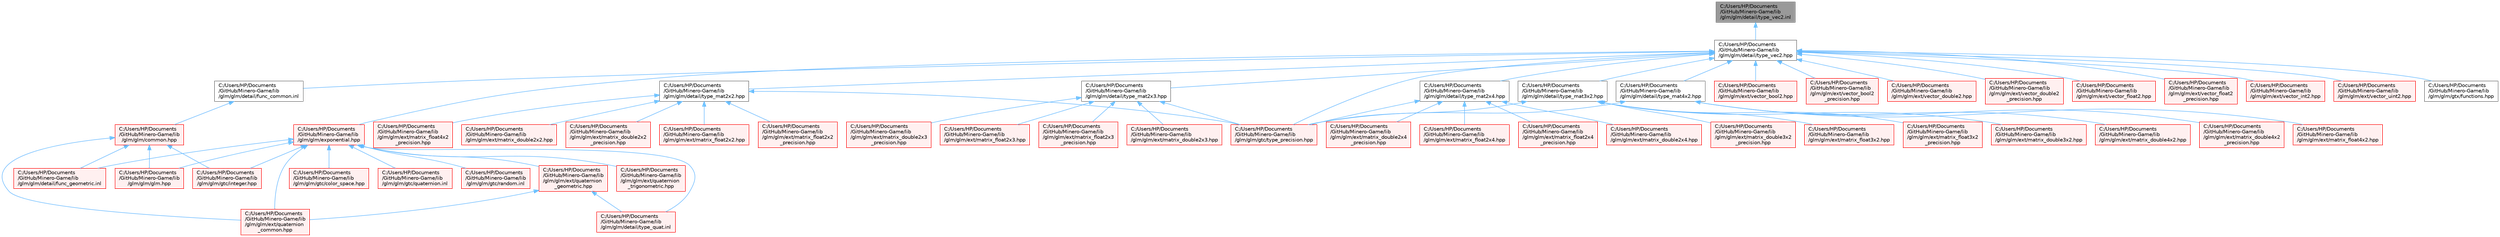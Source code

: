 digraph "C:/Users/HP/Documents/GitHub/Minero-Game/lib/glm/glm/detail/type_vec2.inl"
{
 // LATEX_PDF_SIZE
  bgcolor="transparent";
  edge [fontname=Helvetica,fontsize=10,labelfontname=Helvetica,labelfontsize=10];
  node [fontname=Helvetica,fontsize=10,shape=box,height=0.2,width=0.4];
  Node1 [id="Node000001",label="C:/Users/HP/Documents\l/GitHub/Minero-Game/lib\l/glm/glm/detail/type_vec2.inl",height=0.2,width=0.4,color="gray40", fillcolor="grey60", style="filled", fontcolor="black",tooltip=" "];
  Node1 -> Node2 [id="edge1_Node000001_Node000002",dir="back",color="steelblue1",style="solid",tooltip=" "];
  Node2 [id="Node000002",label="C:/Users/HP/Documents\l/GitHub/Minero-Game/lib\l/glm/glm/detail/type_vec2.hpp",height=0.2,width=0.4,color="grey40", fillcolor="white", style="filled",URL="$lib_2glm_2glm_2detail_2type__vec2_8hpp.html",tooltip=" "];
  Node2 -> Node3 [id="edge2_Node000002_Node000003",dir="back",color="steelblue1",style="solid",tooltip=" "];
  Node3 [id="Node000003",label="C:/Users/HP/Documents\l/GitHub/Minero-Game/lib\l/glm/glm/detail/func_common.inl",height=0.2,width=0.4,color="grey40", fillcolor="white", style="filled",URL="$lib_2glm_2glm_2detail_2func__common_8inl.html",tooltip=" "];
  Node3 -> Node4 [id="edge3_Node000003_Node000004",dir="back",color="steelblue1",style="solid",tooltip=" "];
  Node4 [id="Node000004",label="C:/Users/HP/Documents\l/GitHub/Minero-Game/lib\l/glm/glm/common.hpp",height=0.2,width=0.4,color="red", fillcolor="#FFF0F0", style="filled",URL="$lib_2glm_2glm_2common_8hpp.html",tooltip=" "];
  Node4 -> Node8 [id="edge4_Node000004_Node000008",dir="back",color="steelblue1",style="solid",tooltip=" "];
  Node8 [id="Node000008",label="C:/Users/HP/Documents\l/GitHub/Minero-Game/lib\l/glm/glm/detail/func_geometric.inl",height=0.2,width=0.4,color="red", fillcolor="#FFF0F0", style="filled",URL="$lib_2glm_2glm_2detail_2func__geometric_8inl.html",tooltip=" "];
  Node4 -> Node130 [id="edge5_Node000004_Node000130",dir="back",color="steelblue1",style="solid",tooltip=" "];
  Node130 [id="Node000130",label="C:/Users/HP/Documents\l/GitHub/Minero-Game/lib\l/glm/glm/ext/quaternion\l_common.hpp",height=0.2,width=0.4,color="red", fillcolor="#FFF0F0", style="filled",URL="$lib_2glm_2glm_2ext_2quaternion__common_8hpp.html",tooltip=" "];
  Node4 -> Node20 [id="edge6_Node000004_Node000020",dir="back",color="steelblue1",style="solid",tooltip=" "];
  Node20 [id="Node000020",label="C:/Users/HP/Documents\l/GitHub/Minero-Game/lib\l/glm/glm/glm.hpp",height=0.2,width=0.4,color="red", fillcolor="#FFF0F0", style="filled",URL="$lib_2glm_2glm_2glm_8hpp.html",tooltip=" "];
  Node4 -> Node165 [id="edge7_Node000004_Node000165",dir="back",color="steelblue1",style="solid",tooltip=" "];
  Node165 [id="Node000165",label="C:/Users/HP/Documents\l/GitHub/Minero-Game/lib\l/glm/glm/gtc/integer.hpp",height=0.2,width=0.4,color="red", fillcolor="#FFF0F0", style="filled",URL="$lib_2glm_2glm_2gtc_2integer_8hpp.html",tooltip=" "];
  Node2 -> Node13 [id="edge8_Node000002_Node000013",dir="back",color="steelblue1",style="solid",tooltip=" "];
  Node13 [id="Node000013",label="C:/Users/HP/Documents\l/GitHub/Minero-Game/lib\l/glm/glm/detail/type_mat2x2.hpp",height=0.2,width=0.4,color="grey40", fillcolor="white", style="filled",URL="$lib_2glm_2glm_2detail_2type__mat2x2_8hpp.html",tooltip=" "];
  Node13 -> Node14 [id="edge9_Node000013_Node000014",dir="back",color="steelblue1",style="solid",tooltip=" "];
  Node14 [id="Node000014",label="C:/Users/HP/Documents\l/GitHub/Minero-Game/lib\l/glm/glm/ext/matrix_double2x2.hpp",height=0.2,width=0.4,color="red", fillcolor="#FFF0F0", style="filled",URL="$lib_2glm_2glm_2ext_2matrix__double2x2_8hpp.html",tooltip=" "];
  Node13 -> Node75 [id="edge10_Node000013_Node000075",dir="back",color="steelblue1",style="solid",tooltip=" "];
  Node75 [id="Node000075",label="C:/Users/HP/Documents\l/GitHub/Minero-Game/lib\l/glm/glm/ext/matrix_double2x2\l_precision.hpp",height=0.2,width=0.4,color="red", fillcolor="#FFF0F0", style="filled",URL="$lib_2glm_2glm_2ext_2matrix__double2x2__precision_8hpp.html",tooltip=" "];
  Node13 -> Node76 [id="edge11_Node000013_Node000076",dir="back",color="steelblue1",style="solid",tooltip=" "];
  Node76 [id="Node000076",label="C:/Users/HP/Documents\l/GitHub/Minero-Game/lib\l/glm/glm/ext/matrix_float2x2.hpp",height=0.2,width=0.4,color="red", fillcolor="#FFF0F0", style="filled",URL="$lib_2glm_2glm_2ext_2matrix__float2x2_8hpp.html",tooltip=" "];
  Node13 -> Node77 [id="edge12_Node000013_Node000077",dir="back",color="steelblue1",style="solid",tooltip=" "];
  Node77 [id="Node000077",label="C:/Users/HP/Documents\l/GitHub/Minero-Game/lib\l/glm/glm/ext/matrix_float2x2\l_precision.hpp",height=0.2,width=0.4,color="red", fillcolor="#FFF0F0", style="filled",URL="$lib_2glm_2glm_2ext_2matrix__float2x2__precision_8hpp.html",tooltip=" "];
  Node13 -> Node78 [id="edge13_Node000013_Node000078",dir="back",color="steelblue1",style="solid",tooltip=" "];
  Node78 [id="Node000078",label="C:/Users/HP/Documents\l/GitHub/Minero-Game/lib\l/glm/glm/ext/matrix_float4x2\l_precision.hpp",height=0.2,width=0.4,color="red", fillcolor="#FFF0F0", style="filled",URL="$lib_2glm_2glm_2ext_2matrix__float4x2__precision_8hpp.html",tooltip=" "];
  Node13 -> Node84 [id="edge14_Node000013_Node000084",dir="back",color="steelblue1",style="solid",tooltip=" "];
  Node84 [id="Node000084",label="C:/Users/HP/Documents\l/GitHub/Minero-Game/lib\l/glm/glm/gtc/type_precision.hpp",height=0.2,width=0.4,color="red", fillcolor="#FFF0F0", style="filled",URL="$lib_2glm_2glm_2gtc_2type__precision_8hpp.html",tooltip=" "];
  Node2 -> Node168 [id="edge15_Node000002_Node000168",dir="back",color="steelblue1",style="solid",tooltip=" "];
  Node168 [id="Node000168",label="C:/Users/HP/Documents\l/GitHub/Minero-Game/lib\l/glm/glm/detail/type_mat2x3.hpp",height=0.2,width=0.4,color="grey40", fillcolor="white", style="filled",URL="$lib_2glm_2glm_2detail_2type__mat2x3_8hpp.html",tooltip=" "];
  Node168 -> Node169 [id="edge16_Node000168_Node000169",dir="back",color="steelblue1",style="solid",tooltip=" "];
  Node169 [id="Node000169",label="C:/Users/HP/Documents\l/GitHub/Minero-Game/lib\l/glm/glm/ext/matrix_double2x3.hpp",height=0.2,width=0.4,color="red", fillcolor="#FFF0F0", style="filled",URL="$lib_2glm_2glm_2ext_2matrix__double2x3_8hpp.html",tooltip=" "];
  Node168 -> Node175 [id="edge17_Node000168_Node000175",dir="back",color="steelblue1",style="solid",tooltip=" "];
  Node175 [id="Node000175",label="C:/Users/HP/Documents\l/GitHub/Minero-Game/lib\l/glm/glm/ext/matrix_double2x3\l_precision.hpp",height=0.2,width=0.4,color="red", fillcolor="#FFF0F0", style="filled",URL="$lib_2glm_2glm_2ext_2matrix__double2x3__precision_8hpp.html",tooltip=" "];
  Node168 -> Node176 [id="edge18_Node000168_Node000176",dir="back",color="steelblue1",style="solid",tooltip=" "];
  Node176 [id="Node000176",label="C:/Users/HP/Documents\l/GitHub/Minero-Game/lib\l/glm/glm/ext/matrix_float2x3.hpp",height=0.2,width=0.4,color="red", fillcolor="#FFF0F0", style="filled",URL="$lib_2glm_2glm_2ext_2matrix__float2x3_8hpp.html",tooltip=" "];
  Node168 -> Node177 [id="edge19_Node000168_Node000177",dir="back",color="steelblue1",style="solid",tooltip=" "];
  Node177 [id="Node000177",label="C:/Users/HP/Documents\l/GitHub/Minero-Game/lib\l/glm/glm/ext/matrix_float2x3\l_precision.hpp",height=0.2,width=0.4,color="red", fillcolor="#FFF0F0", style="filled",URL="$lib_2glm_2glm_2ext_2matrix__float2x3__precision_8hpp.html",tooltip=" "];
  Node168 -> Node84 [id="edge20_Node000168_Node000084",dir="back",color="steelblue1",style="solid",tooltip=" "];
  Node2 -> Node178 [id="edge21_Node000002_Node000178",dir="back",color="steelblue1",style="solid",tooltip=" "];
  Node178 [id="Node000178",label="C:/Users/HP/Documents\l/GitHub/Minero-Game/lib\l/glm/glm/detail/type_mat2x4.hpp",height=0.2,width=0.4,color="grey40", fillcolor="white", style="filled",URL="$lib_2glm_2glm_2detail_2type__mat2x4_8hpp.html",tooltip=" "];
  Node178 -> Node179 [id="edge22_Node000178_Node000179",dir="back",color="steelblue1",style="solid",tooltip=" "];
  Node179 [id="Node000179",label="C:/Users/HP/Documents\l/GitHub/Minero-Game/lib\l/glm/glm/ext/matrix_double2x4.hpp",height=0.2,width=0.4,color="red", fillcolor="#FFF0F0", style="filled",URL="$lib_2glm_2glm_2ext_2matrix__double2x4_8hpp.html",tooltip=" "];
  Node178 -> Node185 [id="edge23_Node000178_Node000185",dir="back",color="steelblue1",style="solid",tooltip=" "];
  Node185 [id="Node000185",label="C:/Users/HP/Documents\l/GitHub/Minero-Game/lib\l/glm/glm/ext/matrix_double2x4\l_precision.hpp",height=0.2,width=0.4,color="red", fillcolor="#FFF0F0", style="filled",URL="$lib_2glm_2glm_2ext_2matrix__double2x4__precision_8hpp.html",tooltip=" "];
  Node178 -> Node186 [id="edge24_Node000178_Node000186",dir="back",color="steelblue1",style="solid",tooltip=" "];
  Node186 [id="Node000186",label="C:/Users/HP/Documents\l/GitHub/Minero-Game/lib\l/glm/glm/ext/matrix_float2x4.hpp",height=0.2,width=0.4,color="red", fillcolor="#FFF0F0", style="filled",URL="$lib_2glm_2glm_2ext_2matrix__float2x4_8hpp.html",tooltip=" "];
  Node178 -> Node187 [id="edge25_Node000178_Node000187",dir="back",color="steelblue1",style="solid",tooltip=" "];
  Node187 [id="Node000187",label="C:/Users/HP/Documents\l/GitHub/Minero-Game/lib\l/glm/glm/ext/matrix_float2x4\l_precision.hpp",height=0.2,width=0.4,color="red", fillcolor="#FFF0F0", style="filled",URL="$lib_2glm_2glm_2ext_2matrix__float2x4__precision_8hpp.html",tooltip=" "];
  Node178 -> Node84 [id="edge26_Node000178_Node000084",dir="back",color="steelblue1",style="solid",tooltip=" "];
  Node2 -> Node188 [id="edge27_Node000002_Node000188",dir="back",color="steelblue1",style="solid",tooltip=" "];
  Node188 [id="Node000188",label="C:/Users/HP/Documents\l/GitHub/Minero-Game/lib\l/glm/glm/detail/type_mat3x2.hpp",height=0.2,width=0.4,color="grey40", fillcolor="white", style="filled",URL="$lib_2glm_2glm_2detail_2type__mat3x2_8hpp.html",tooltip=" "];
  Node188 -> Node189 [id="edge28_Node000188_Node000189",dir="back",color="steelblue1",style="solid",tooltip=" "];
  Node189 [id="Node000189",label="C:/Users/HP/Documents\l/GitHub/Minero-Game/lib\l/glm/glm/ext/matrix_double3x2.hpp",height=0.2,width=0.4,color="red", fillcolor="#FFF0F0", style="filled",URL="$lib_2glm_2glm_2ext_2matrix__double3x2_8hpp.html",tooltip=" "];
  Node188 -> Node195 [id="edge29_Node000188_Node000195",dir="back",color="steelblue1",style="solid",tooltip=" "];
  Node195 [id="Node000195",label="C:/Users/HP/Documents\l/GitHub/Minero-Game/lib\l/glm/glm/ext/matrix_double3x2\l_precision.hpp",height=0.2,width=0.4,color="red", fillcolor="#FFF0F0", style="filled",URL="$lib_2glm_2glm_2ext_2matrix__double3x2__precision_8hpp.html",tooltip=" "];
  Node188 -> Node196 [id="edge30_Node000188_Node000196",dir="back",color="steelblue1",style="solid",tooltip=" "];
  Node196 [id="Node000196",label="C:/Users/HP/Documents\l/GitHub/Minero-Game/lib\l/glm/glm/ext/matrix_float3x2.hpp",height=0.2,width=0.4,color="red", fillcolor="#FFF0F0", style="filled",URL="$lib_2glm_2glm_2ext_2matrix__float3x2_8hpp.html",tooltip=" "];
  Node188 -> Node197 [id="edge31_Node000188_Node000197",dir="back",color="steelblue1",style="solid",tooltip=" "];
  Node197 [id="Node000197",label="C:/Users/HP/Documents\l/GitHub/Minero-Game/lib\l/glm/glm/ext/matrix_float3x2\l_precision.hpp",height=0.2,width=0.4,color="red", fillcolor="#FFF0F0", style="filled",URL="$lib_2glm_2glm_2ext_2matrix__float3x2__precision_8hpp.html",tooltip=" "];
  Node188 -> Node84 [id="edge32_Node000188_Node000084",dir="back",color="steelblue1",style="solid",tooltip=" "];
  Node2 -> Node198 [id="edge33_Node000002_Node000198",dir="back",color="steelblue1",style="solid",tooltip=" "];
  Node198 [id="Node000198",label="C:/Users/HP/Documents\l/GitHub/Minero-Game/lib\l/glm/glm/detail/type_mat4x2.hpp",height=0.2,width=0.4,color="grey40", fillcolor="white", style="filled",URL="$lib_2glm_2glm_2detail_2type__mat4x2_8hpp.html",tooltip=" "];
  Node198 -> Node199 [id="edge34_Node000198_Node000199",dir="back",color="steelblue1",style="solid",tooltip=" "];
  Node199 [id="Node000199",label="C:/Users/HP/Documents\l/GitHub/Minero-Game/lib\l/glm/glm/ext/matrix_double4x2.hpp",height=0.2,width=0.4,color="red", fillcolor="#FFF0F0", style="filled",URL="$lib_2glm_2glm_2ext_2matrix__double4x2_8hpp.html",tooltip=" "];
  Node198 -> Node200 [id="edge35_Node000198_Node000200",dir="back",color="steelblue1",style="solid",tooltip=" "];
  Node200 [id="Node000200",label="C:/Users/HP/Documents\l/GitHub/Minero-Game/lib\l/glm/glm/ext/matrix_double4x2\l_precision.hpp",height=0.2,width=0.4,color="red", fillcolor="#FFF0F0", style="filled",URL="$lib_2glm_2glm_2ext_2matrix__double4x2__precision_8hpp.html",tooltip=" "];
  Node198 -> Node201 [id="edge36_Node000198_Node000201",dir="back",color="steelblue1",style="solid",tooltip=" "];
  Node201 [id="Node000201",label="C:/Users/HP/Documents\l/GitHub/Minero-Game/lib\l/glm/glm/ext/matrix_float4x2.hpp",height=0.2,width=0.4,color="red", fillcolor="#FFF0F0", style="filled",URL="$lib_2glm_2glm_2ext_2matrix__float4x2_8hpp.html",tooltip=" "];
  Node198 -> Node84 [id="edge37_Node000198_Node000084",dir="back",color="steelblue1",style="solid",tooltip=" "];
  Node2 -> Node202 [id="edge38_Node000002_Node000202",dir="back",color="steelblue1",style="solid",tooltip=" "];
  Node202 [id="Node000202",label="C:/Users/HP/Documents\l/GitHub/Minero-Game/lib\l/glm/glm/exponential.hpp",height=0.2,width=0.4,color="red", fillcolor="#FFF0F0", style="filled",URL="$lib_2glm_2glm_2exponential_8hpp.html",tooltip=" "];
  Node202 -> Node8 [id="edge39_Node000202_Node000008",dir="back",color="steelblue1",style="solid",tooltip=" "];
  Node202 -> Node129 [id="edge40_Node000202_Node000129",dir="back",color="steelblue1",style="solid",tooltip=" "];
  Node129 [id="Node000129",label="C:/Users/HP/Documents\l/GitHub/Minero-Game/lib\l/glm/glm/detail/type_quat.inl",height=0.2,width=0.4,color="red", fillcolor="#FFF0F0", style="filled",URL="$lib_2glm_2glm_2detail_2type__quat_8inl.html",tooltip=" "];
  Node202 -> Node130 [id="edge41_Node000202_Node000130",dir="back",color="steelblue1",style="solid",tooltip=" "];
  Node202 -> Node128 [id="edge42_Node000202_Node000128",dir="back",color="steelblue1",style="solid",tooltip=" "];
  Node128 [id="Node000128",label="C:/Users/HP/Documents\l/GitHub/Minero-Game/lib\l/glm/glm/ext/quaternion\l_geometric.hpp",height=0.2,width=0.4,color="red", fillcolor="#FFF0F0", style="filled",URL="$lib_2glm_2glm_2ext_2quaternion__geometric_8hpp.html",tooltip=" "];
  Node128 -> Node129 [id="edge43_Node000128_Node000129",dir="back",color="steelblue1",style="solid",tooltip=" "];
  Node128 -> Node130 [id="edge44_Node000128_Node000130",dir="back",color="steelblue1",style="solid",tooltip=" "];
  Node202 -> Node159 [id="edge45_Node000202_Node000159",dir="back",color="steelblue1",style="solid",tooltip=" "];
  Node159 [id="Node000159",label="C:/Users/HP/Documents\l/GitHub/Minero-Game/lib\l/glm/glm/ext/quaternion\l_trigonometric.hpp",height=0.2,width=0.4,color="red", fillcolor="#FFF0F0", style="filled",URL="$lib_2glm_2glm_2ext_2quaternion__trigonometric_8hpp.html",tooltip=" "];
  Node202 -> Node20 [id="edge46_Node000202_Node000020",dir="back",color="steelblue1",style="solid",tooltip=" "];
  Node202 -> Node203 [id="edge47_Node000202_Node000203",dir="back",color="steelblue1",style="solid",tooltip=" "];
  Node203 [id="Node000203",label="C:/Users/HP/Documents\l/GitHub/Minero-Game/lib\l/glm/glm/gtc/color_space.hpp",height=0.2,width=0.4,color="red", fillcolor="#FFF0F0", style="filled",URL="$lib_2glm_2glm_2gtc_2color__space_8hpp.html",tooltip=" "];
  Node202 -> Node165 [id="edge48_Node000202_Node000165",dir="back",color="steelblue1",style="solid",tooltip=" "];
  Node202 -> Node132 [id="edge49_Node000202_Node000132",dir="back",color="steelblue1",style="solid",tooltip=" "];
  Node132 [id="Node000132",label="C:/Users/HP/Documents\l/GitHub/Minero-Game/lib\l/glm/glm/gtc/quaternion.inl",height=0.2,width=0.4,color="red", fillcolor="#FFF0F0", style="filled",URL="$lib_2glm_2glm_2gtc_2quaternion_8inl.html",tooltip=" "];
  Node202 -> Node133 [id="edge50_Node000202_Node000133",dir="back",color="steelblue1",style="solid",tooltip=" "];
  Node133 [id="Node000133",label="C:/Users/HP/Documents\l/GitHub/Minero-Game/lib\l/glm/glm/gtc/random.inl",height=0.2,width=0.4,color="red", fillcolor="#FFF0F0", style="filled",URL="$lib_2glm_2glm_2gtc_2random_8inl.html",tooltip=" "];
  Node2 -> Node206 [id="edge51_Node000002_Node000206",dir="back",color="steelblue1",style="solid",tooltip=" "];
  Node206 [id="Node000206",label="C:/Users/HP/Documents\l/GitHub/Minero-Game/lib\l/glm/glm/ext/vector_bool2.hpp",height=0.2,width=0.4,color="red", fillcolor="#FFF0F0", style="filled",URL="$lib_2glm_2glm_2ext_2vector__bool2_8hpp.html",tooltip=" "];
  Node2 -> Node208 [id="edge52_Node000002_Node000208",dir="back",color="steelblue1",style="solid",tooltip=" "];
  Node208 [id="Node000208",label="C:/Users/HP/Documents\l/GitHub/Minero-Game/lib\l/glm/glm/ext/vector_bool2\l_precision.hpp",height=0.2,width=0.4,color="red", fillcolor="#FFF0F0", style="filled",URL="$lib_2glm_2glm_2ext_2vector__bool2__precision_8hpp.html",tooltip=" "];
  Node2 -> Node209 [id="edge53_Node000002_Node000209",dir="back",color="steelblue1",style="solid",tooltip=" "];
  Node209 [id="Node000209",label="C:/Users/HP/Documents\l/GitHub/Minero-Game/lib\l/glm/glm/ext/vector_double2.hpp",height=0.2,width=0.4,color="red", fillcolor="#FFF0F0", style="filled",URL="$lib_2glm_2glm_2ext_2vector__double2_8hpp.html",tooltip=" "];
  Node2 -> Node210 [id="edge54_Node000002_Node000210",dir="back",color="steelblue1",style="solid",tooltip=" "];
  Node210 [id="Node000210",label="C:/Users/HP/Documents\l/GitHub/Minero-Game/lib\l/glm/glm/ext/vector_double2\l_precision.hpp",height=0.2,width=0.4,color="red", fillcolor="#FFF0F0", style="filled",URL="$lib_2glm_2glm_2ext_2vector__double2__precision_8hpp.html",tooltip=" "];
  Node2 -> Node211 [id="edge55_Node000002_Node000211",dir="back",color="steelblue1",style="solid",tooltip=" "];
  Node211 [id="Node000211",label="C:/Users/HP/Documents\l/GitHub/Minero-Game/lib\l/glm/glm/ext/vector_float2.hpp",height=0.2,width=0.4,color="red", fillcolor="#FFF0F0", style="filled",URL="$lib_2glm_2glm_2ext_2vector__float2_8hpp.html",tooltip=" "];
  Node2 -> Node212 [id="edge56_Node000002_Node000212",dir="back",color="steelblue1",style="solid",tooltip=" "];
  Node212 [id="Node000212",label="C:/Users/HP/Documents\l/GitHub/Minero-Game/lib\l/glm/glm/ext/vector_float2\l_precision.hpp",height=0.2,width=0.4,color="red", fillcolor="#FFF0F0", style="filled",URL="$lib_2glm_2glm_2ext_2vector__float2__precision_8hpp.html",tooltip=" "];
  Node2 -> Node213 [id="edge57_Node000002_Node000213",dir="back",color="steelblue1",style="solid",tooltip=" "];
  Node213 [id="Node000213",label="C:/Users/HP/Documents\l/GitHub/Minero-Game/lib\l/glm/glm/ext/vector_int2.hpp",height=0.2,width=0.4,color="red", fillcolor="#FFF0F0", style="filled",URL="$lib_2glm_2glm_2ext_2vector__int2_8hpp.html",tooltip=" "];
  Node2 -> Node215 [id="edge58_Node000002_Node000215",dir="back",color="steelblue1",style="solid",tooltip=" "];
  Node215 [id="Node000215",label="C:/Users/HP/Documents\l/GitHub/Minero-Game/lib\l/glm/glm/ext/vector_uint2.hpp",height=0.2,width=0.4,color="red", fillcolor="#FFF0F0", style="filled",URL="$lib_2glm_2glm_2ext_2vector__uint2_8hpp.html",tooltip=" "];
  Node2 -> Node84 [id="edge59_Node000002_Node000084",dir="back",color="steelblue1",style="solid",tooltip=" "];
  Node2 -> Node205 [id="edge60_Node000002_Node000205",dir="back",color="steelblue1",style="solid",tooltip=" "];
  Node205 [id="Node000205",label="C:/Users/HP/Documents\l/GitHub/Minero-Game/lib\l/glm/glm/gtx/functions.hpp",height=0.2,width=0.4,color="grey40", fillcolor="white", style="filled",URL="$lib_2glm_2glm_2gtx_2functions_8hpp.html",tooltip=" "];
}
